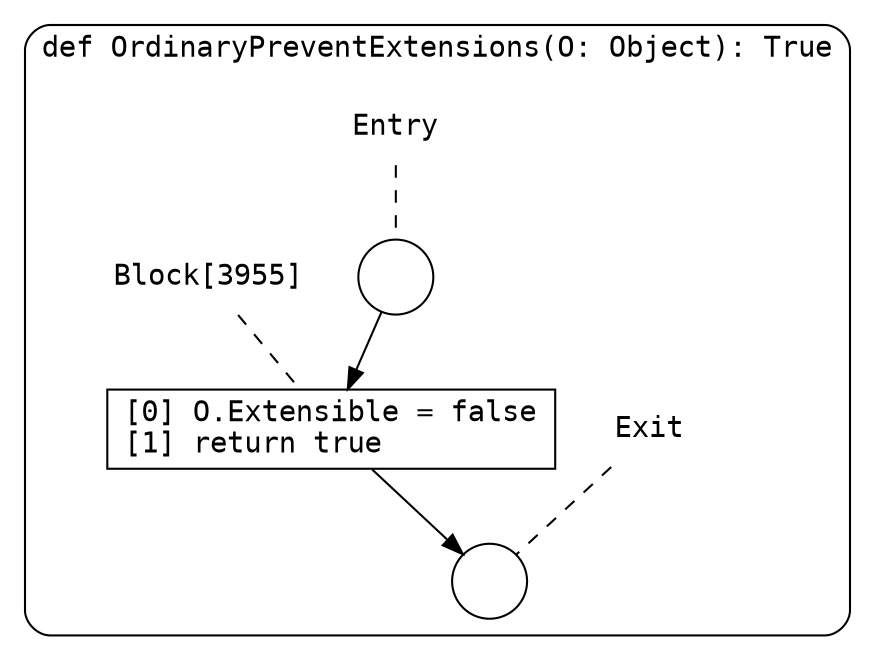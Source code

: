 digraph {
  graph [fontname = "Consolas"]
  node [fontname = "Consolas"]
  edge [fontname = "Consolas"]
  subgraph cluster1054 {
    label = "def OrdinaryPreventExtensions(O: Object): True"
    style = rounded
    cluster1054_entry_name [shape=none, label=<<font color="black">Entry</font>>]
    cluster1054_entry_name -> cluster1054_entry [arrowhead=none, color="black", style=dashed]
    cluster1054_entry [shape=circle label=" " color="black" fillcolor="white" style=filled]
    cluster1054_entry -> node3955 [color="black"]
    cluster1054_exit_name [shape=none, label=<<font color="black">Exit</font>>]
    cluster1054_exit_name -> cluster1054_exit [arrowhead=none, color="black", style=dashed]
    cluster1054_exit [shape=circle label=" " color="black" fillcolor="white" style=filled]
    node3955_name [shape=none, label=<<font color="black">Block[3955]</font>>]
    node3955_name -> node3955 [arrowhead=none, color="black", style=dashed]
    node3955 [shape=box, label=<<font color="black">[0] O.Extensible = false<BR ALIGN="LEFT"/>[1] return true<BR ALIGN="LEFT"/></font>> color="black" fillcolor="white", style=filled]
    node3955 -> cluster1054_exit [color="black"]
  }
}